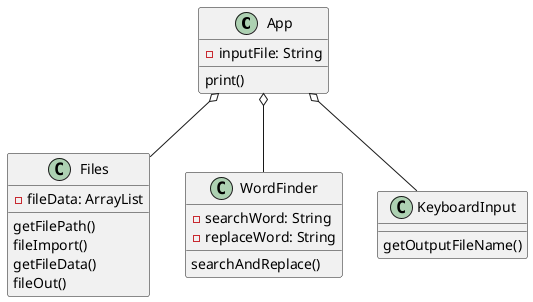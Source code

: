@startuml
class App{
-inputFile: String
print()
}

class Files{
-fileData: ArrayList
getFilePath()
fileImport()
getFileData()
fileOut()
}

class WordFinder{
-searchWord: String
-replaceWord: String
searchAndReplace()
}

class KeyboardInput{
getOutputFileName()
}

App o-- Files
App o-- WordFinder
App o-- KeyboardInput
@enduml